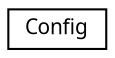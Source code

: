 digraph "Graphical Class Hierarchy"
{
  edge [fontname="FreeSans.ttf",fontsize="10",labelfontname="FreeSans.ttf",labelfontsize="10"];
  node [fontname="FreeSans.ttf",fontsize="10",shape=record];
  rankdir="LR";
  Node0 [label="Config",height=0.2,width=0.4,color="black", fillcolor="white", style="filled",URL="$classsbol_1_1_config.html",tooltip="A class which contains global configuration variables for the libSBOL environment. Intended to be used like a static class, configuration variables are accessed through the Config::setOptions and Config::getOptions methods. "];
}
